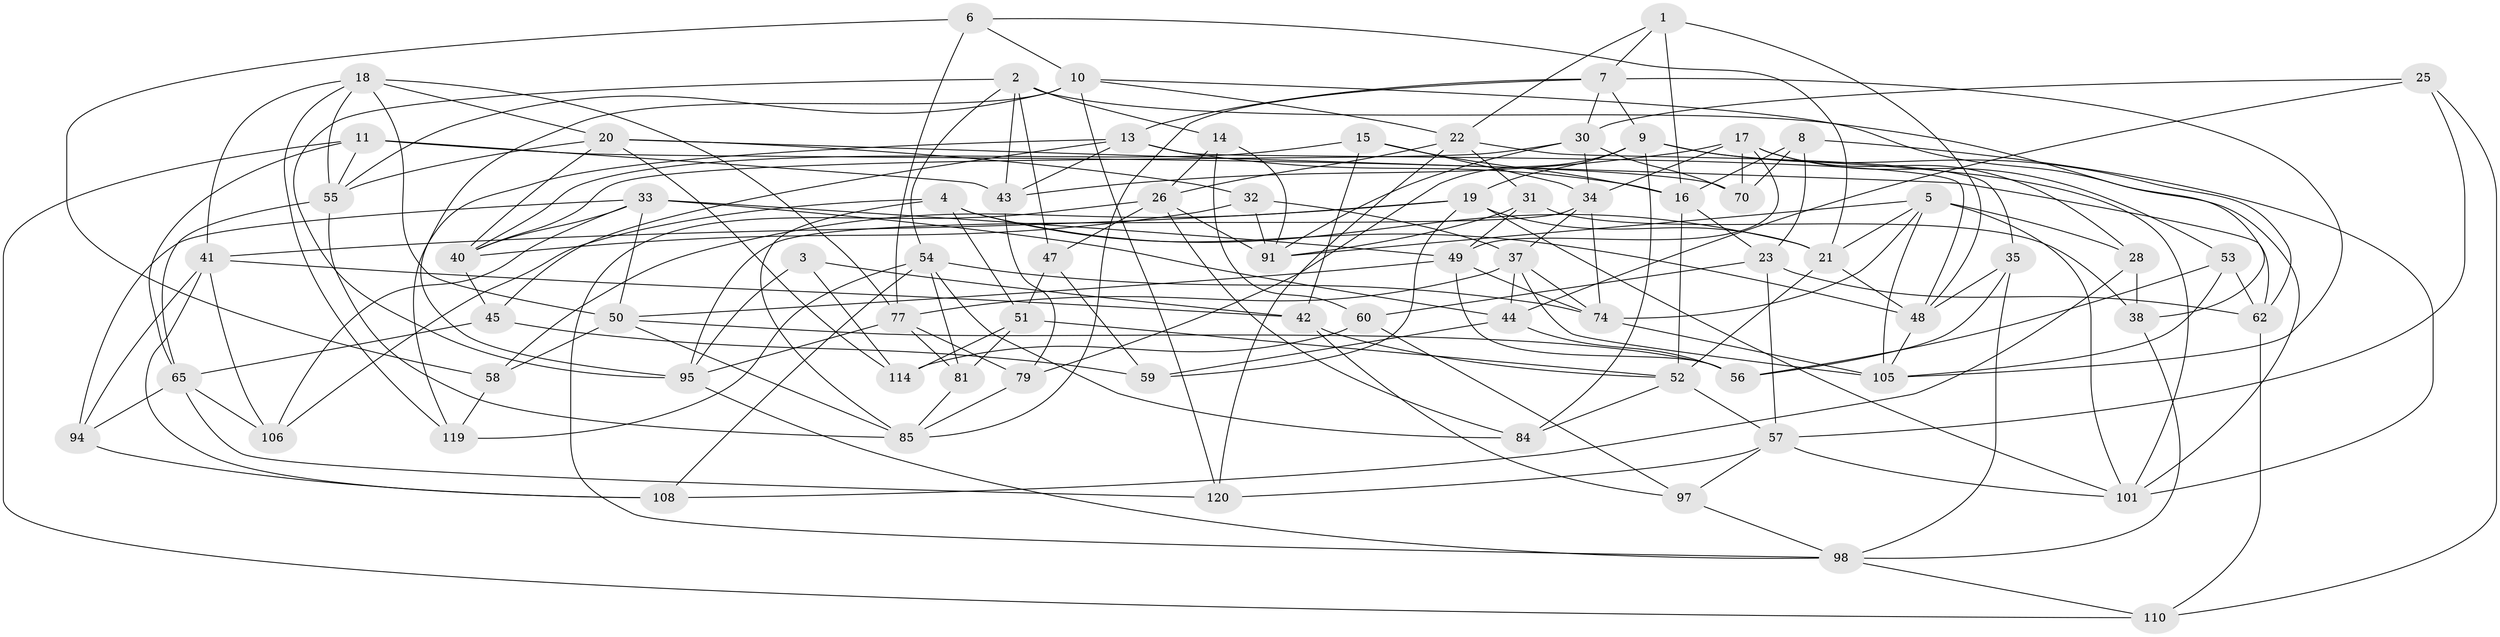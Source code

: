 // Generated by graph-tools (version 1.1) at 2025/52/02/27/25 19:52:28]
// undirected, 75 vertices, 190 edges
graph export_dot {
graph [start="1"]
  node [color=gray90,style=filled];
  1;
  2 [super="+29"];
  3;
  4 [super="+86"];
  5 [super="+12"];
  6;
  7 [super="+109"];
  8;
  9 [super="+68"];
  10 [super="+71"];
  11 [super="+100"];
  13 [super="+24"];
  14;
  15;
  16 [super="+69"];
  17 [super="+64"];
  18 [super="+73"];
  19 [super="+78"];
  20 [super="+27"];
  21 [super="+88"];
  22 [super="+36"];
  23 [super="+107"];
  25;
  26 [super="+96"];
  28;
  30 [super="+80"];
  31;
  32;
  33 [super="+39"];
  34 [super="+111"];
  35;
  37 [super="+75"];
  38;
  40 [super="+46"];
  41 [super="+118"];
  42 [super="+83"];
  43 [super="+90"];
  44 [super="+89"];
  45;
  47;
  48 [super="+66"];
  49 [super="+61"];
  50 [super="+92"];
  51 [super="+63"];
  52 [super="+72"];
  53;
  54 [super="+76"];
  55 [super="+82"];
  56 [super="+102"];
  57 [super="+117"];
  58;
  59;
  60;
  62 [super="+67"];
  65 [super="+93"];
  70;
  74 [super="+112"];
  77 [super="+87"];
  79;
  81;
  84;
  85 [super="+99"];
  91 [super="+113"];
  94;
  95 [super="+103"];
  97;
  98 [super="+104"];
  101 [super="+115"];
  105 [super="+116"];
  106;
  108;
  110;
  114;
  119;
  120;
  1 -- 48;
  1 -- 22;
  1 -- 7;
  1 -- 16;
  2 -- 54;
  2 -- 95;
  2 -- 14;
  2 -- 43;
  2 -- 101;
  2 -- 47;
  3 -- 95;
  3 -- 114;
  3 -- 42 [weight=2];
  4 -- 51 [weight=2];
  4 -- 85;
  4 -- 48;
  4 -- 106;
  4 -- 21;
  5 -- 21;
  5 -- 101;
  5 -- 74;
  5 -- 28;
  5 -- 91;
  5 -- 105;
  6 -- 58;
  6 -- 10;
  6 -- 77;
  6 -- 21;
  7 -- 9;
  7 -- 85;
  7 -- 105;
  7 -- 30;
  7 -- 13;
  8 -- 16;
  8 -- 70;
  8 -- 23;
  8 -- 101;
  9 -- 79;
  9 -- 19;
  9 -- 84;
  9 -- 62;
  9 -- 101;
  10 -- 120;
  10 -- 38;
  10 -- 22;
  10 -- 55;
  10 -- 95;
  11 -- 43 [weight=2];
  11 -- 55;
  11 -- 65;
  11 -- 110;
  11 -- 70;
  13 -- 43;
  13 -- 16;
  13 -- 48;
  13 -- 45;
  13 -- 119;
  14 -- 60;
  14 -- 91;
  14 -- 26;
  15 -- 34;
  15 -- 16;
  15 -- 42;
  15 -- 40;
  16 -- 52;
  16 -- 23;
  17 -- 28;
  17 -- 53;
  17 -- 49;
  17 -- 43;
  17 -- 70;
  17 -- 34;
  18 -- 55;
  18 -- 119;
  18 -- 41;
  18 -- 50;
  18 -- 20;
  18 -- 77;
  19 -- 101;
  19 -- 21;
  19 -- 59;
  19 -- 58;
  19 -- 41;
  20 -- 114;
  20 -- 32;
  20 -- 40;
  20 -- 62;
  20 -- 55;
  21 -- 48;
  21 -- 52;
  22 -- 26;
  22 -- 120;
  22 -- 35;
  22 -- 31;
  23 -- 60;
  23 -- 57;
  23 -- 62 [weight=2];
  25 -- 110;
  25 -- 44;
  25 -- 57;
  25 -- 30;
  26 -- 84;
  26 -- 91;
  26 -- 98;
  26 -- 47;
  28 -- 38;
  28 -- 108;
  30 -- 40;
  30 -- 34;
  30 -- 70;
  30 -- 91;
  31 -- 49;
  31 -- 91;
  31 -- 38;
  32 -- 40;
  32 -- 37;
  32 -- 91;
  33 -- 50;
  33 -- 49;
  33 -- 44;
  33 -- 106;
  33 -- 94;
  33 -- 40;
  34 -- 74;
  34 -- 37;
  34 -- 95;
  35 -- 98;
  35 -- 56;
  35 -- 48;
  37 -- 74;
  37 -- 105;
  37 -- 77;
  37 -- 44;
  38 -- 98;
  40 -- 45;
  41 -- 108;
  41 -- 94;
  41 -- 106;
  41 -- 42;
  42 -- 97;
  42 -- 52;
  43 -- 79;
  44 -- 56 [weight=2];
  44 -- 59;
  45 -- 59;
  45 -- 65;
  47 -- 59;
  47 -- 51;
  48 -- 105;
  49 -- 74;
  49 -- 56;
  49 -- 50;
  50 -- 56;
  50 -- 58;
  50 -- 85;
  51 -- 81;
  51 -- 114;
  51 -- 52;
  52 -- 57;
  52 -- 84;
  53 -- 62;
  53 -- 56;
  53 -- 105;
  54 -- 84;
  54 -- 108;
  54 -- 81;
  54 -- 119;
  54 -- 74;
  55 -- 65;
  55 -- 85;
  57 -- 120;
  57 -- 101;
  57 -- 97;
  58 -- 119;
  60 -- 97;
  60 -- 114;
  62 -- 110;
  65 -- 106;
  65 -- 120;
  65 -- 94;
  74 -- 105;
  77 -- 79;
  77 -- 81;
  77 -- 95;
  79 -- 85;
  81 -- 85;
  94 -- 108;
  95 -- 98;
  97 -- 98;
  98 -- 110;
}
